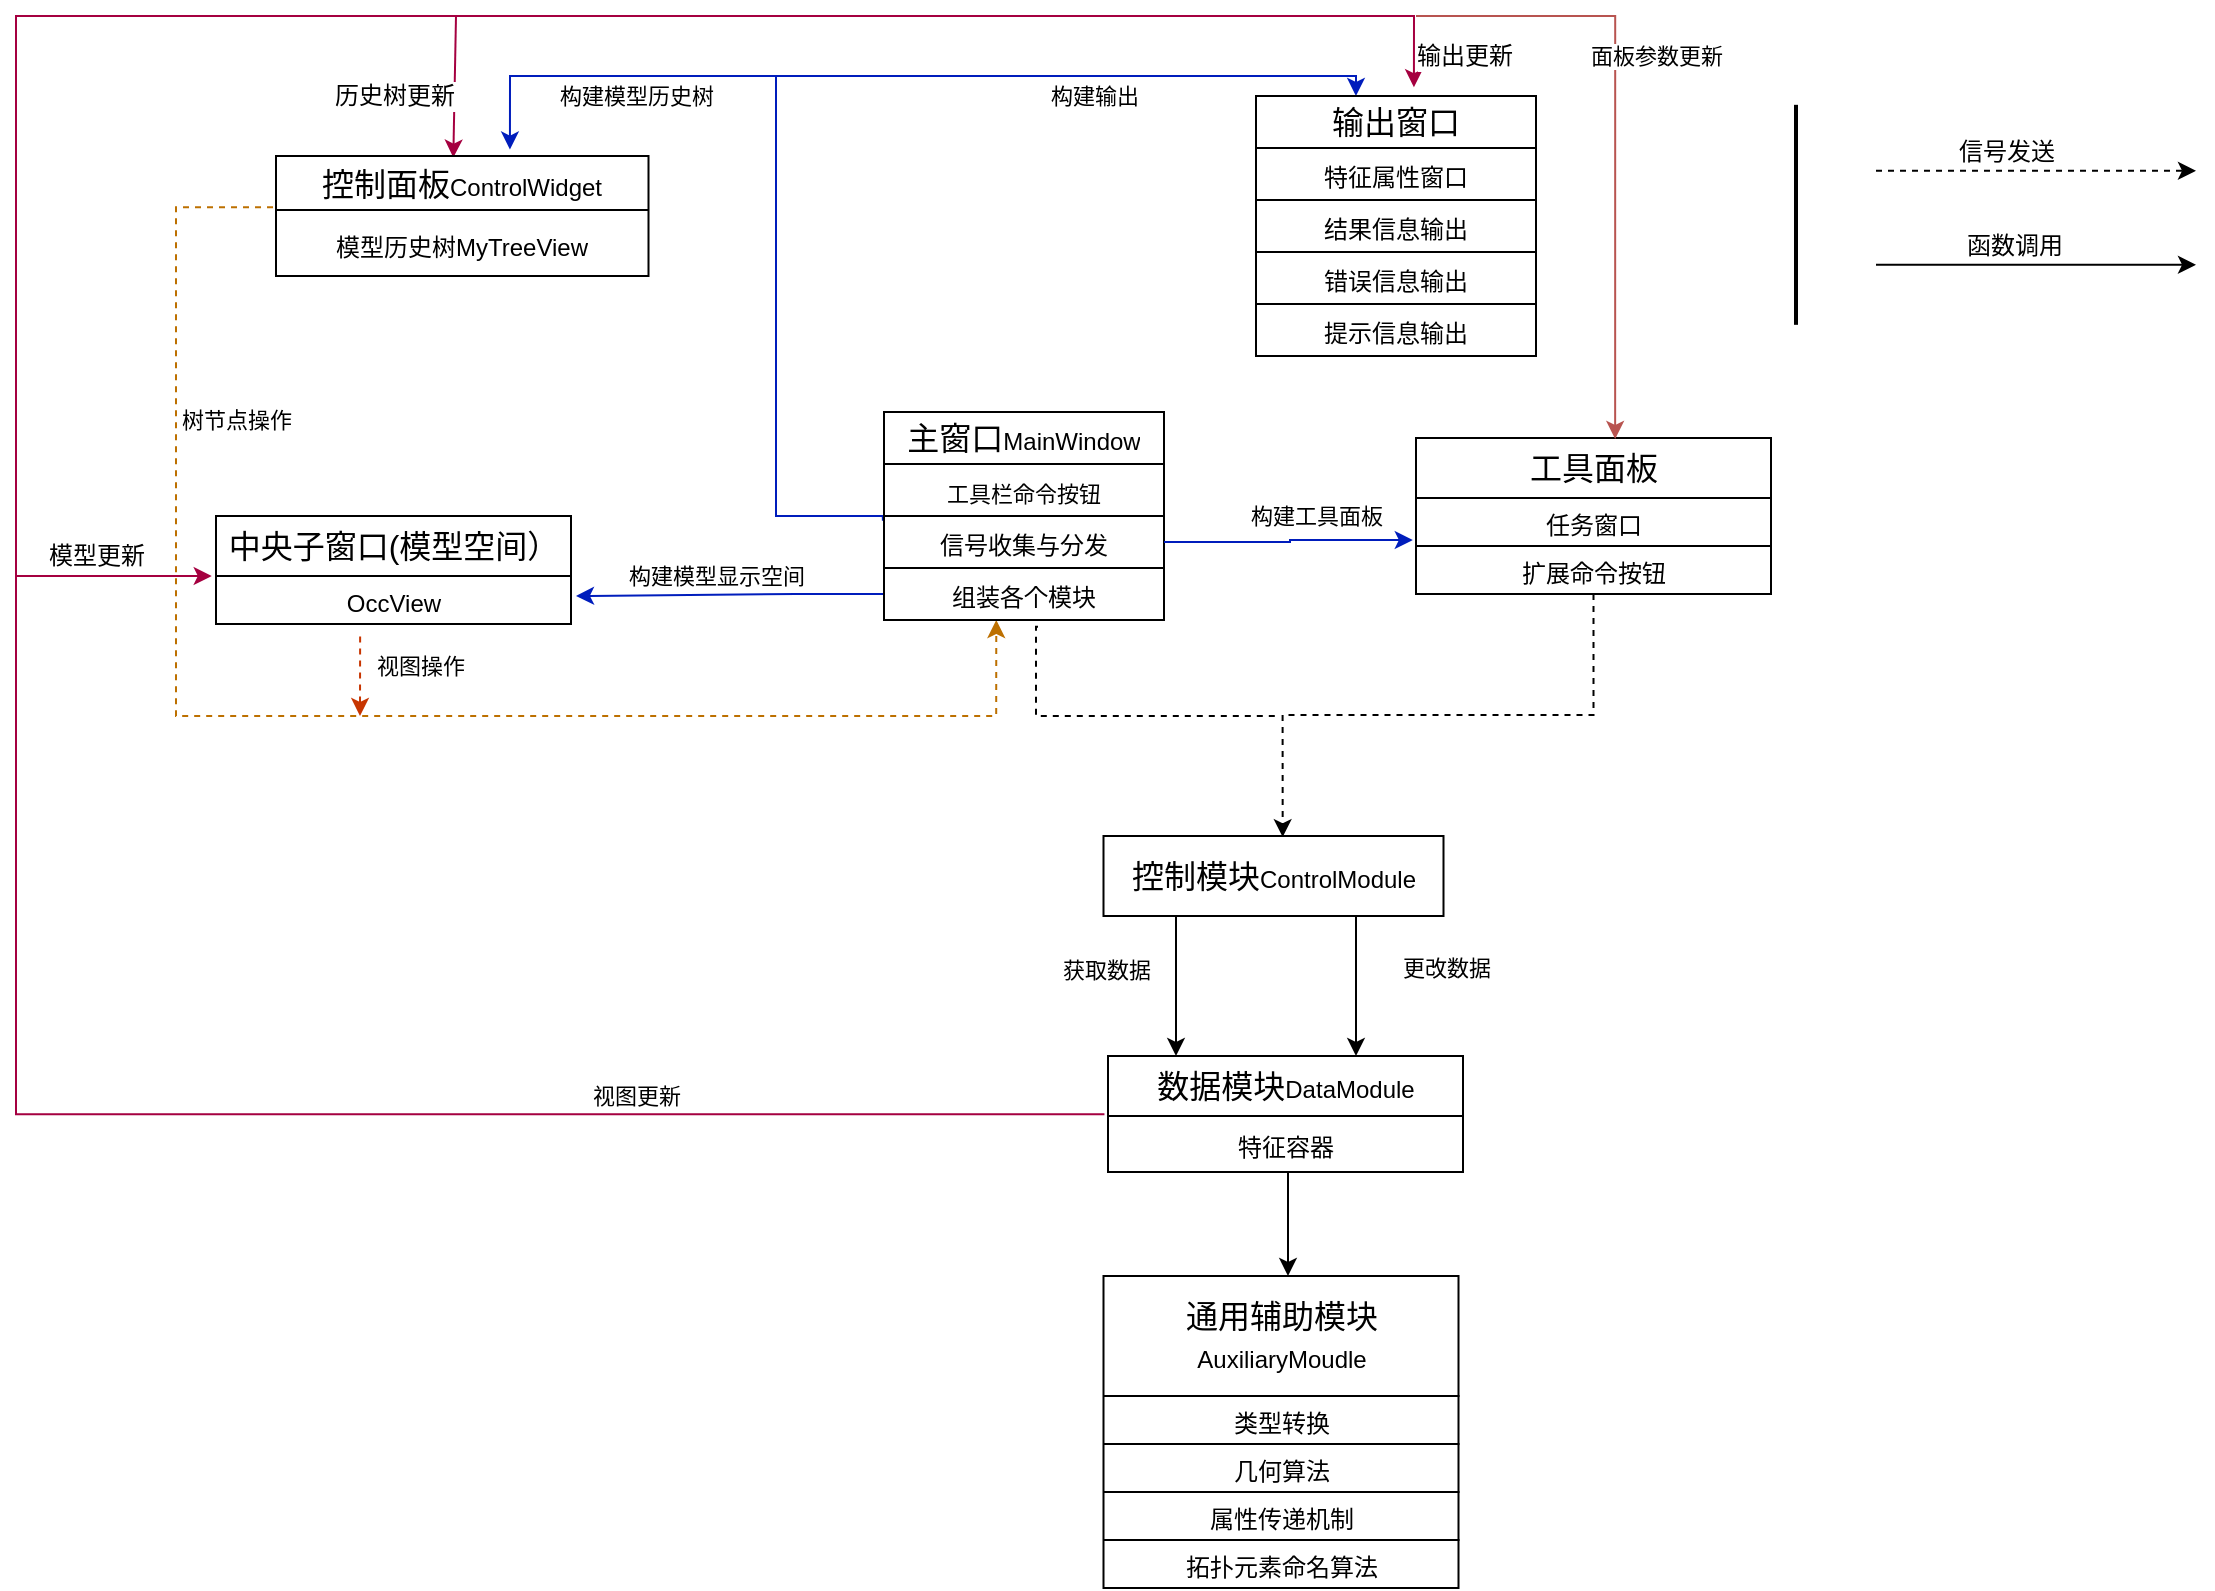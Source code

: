 <mxfile version="21.1.1" type="github">
  <diagram name="第 1 页" id="aQRErRjROVQGvwNpL8eY">
    <mxGraphModel dx="2670" dy="829" grid="1" gridSize="10" guides="1" tooltips="1" connect="1" arrows="1" fold="1" page="1" pageScale="1" pageWidth="827" pageHeight="1169" math="0" shadow="0">
      <root>
        <mxCell id="0" />
        <mxCell id="1" parent="0" />
        <mxCell id="LtOOXAepI1U3UfiarSmG-1" value="" style="endArrow=classic;html=1;rounded=0;exitX=0;exitY=0.5;exitDx=0;exitDy=0;fillColor=#0050ef;strokeColor=#001DBC;" edge="1" parent="1" source="LtOOXAepI1U3UfiarSmG-36">
          <mxGeometry width="50" height="50" relative="1" as="geometry">
            <mxPoint x="120" y="1340" as="sourcePoint" />
            <mxPoint x="-30" y="1380" as="targetPoint" />
            <Array as="points">
              <mxPoint x="80" y="1379" />
            </Array>
          </mxGeometry>
        </mxCell>
        <mxCell id="LtOOXAepI1U3UfiarSmG-2" value="构建模型显示空间" style="edgeLabel;html=1;align=center;verticalAlign=middle;resizable=0;points=[];" vertex="1" connectable="0" parent="LtOOXAepI1U3UfiarSmG-1">
          <mxGeometry x="-0.086" y="-4" relative="1" as="geometry">
            <mxPoint x="-14" y="-5" as="offset" />
          </mxGeometry>
        </mxCell>
        <mxCell id="LtOOXAepI1U3UfiarSmG-3" value="" style="endArrow=classic;html=1;rounded=0;entryX=0.628;entryY=-0.119;entryDx=0;entryDy=0;entryPerimeter=0;edgeStyle=orthogonalEdgeStyle;exitX=-0.004;exitY=0.092;exitDx=0;exitDy=0;exitPerimeter=0;fillColor=#0050ef;strokeColor=#001DBC;" edge="1" parent="1" source="LtOOXAepI1U3UfiarSmG-34" target="LtOOXAepI1U3UfiarSmG-63">
          <mxGeometry width="50" height="50" relative="1" as="geometry">
            <mxPoint x="50" y="1340" as="sourcePoint" />
            <mxPoint x="-57.755" y="1130.63" as="targetPoint" />
            <Array as="points">
              <mxPoint x="123" y="1340" />
              <mxPoint x="70" y="1340" />
              <mxPoint x="70" y="1120" />
              <mxPoint x="-63" y="1120" />
            </Array>
          </mxGeometry>
        </mxCell>
        <mxCell id="LtOOXAepI1U3UfiarSmG-4" value="构建模型历史树" style="edgeLabel;html=1;align=center;verticalAlign=middle;resizable=0;points=[];" vertex="1" connectable="0" parent="LtOOXAepI1U3UfiarSmG-3">
          <mxGeometry x="0.555" y="-3" relative="1" as="geometry">
            <mxPoint y="13" as="offset" />
          </mxGeometry>
        </mxCell>
        <mxCell id="LtOOXAepI1U3UfiarSmG-5" value="" style="endArrow=classic;html=1;rounded=0;edgeStyle=orthogonalEdgeStyle;entryX=0.357;entryY=0;entryDx=0;entryDy=0;entryPerimeter=0;fillColor=#0050ef;strokeColor=#001DBC;" edge="1" parent="1" target="LtOOXAepI1U3UfiarSmG-19">
          <mxGeometry width="50" height="50" relative="1" as="geometry">
            <mxPoint x="70" y="1120" as="sourcePoint" />
            <mxPoint x="360" y="1190" as="targetPoint" />
            <Array as="points">
              <mxPoint x="360" y="1120" />
            </Array>
          </mxGeometry>
        </mxCell>
        <mxCell id="LtOOXAepI1U3UfiarSmG-6" value="构建输出" style="edgeLabel;html=1;align=center;verticalAlign=middle;resizable=0;points=[];" vertex="1" connectable="0" parent="LtOOXAepI1U3UfiarSmG-5">
          <mxGeometry x="0.023" y="5" relative="1" as="geometry">
            <mxPoint x="5" y="15" as="offset" />
          </mxGeometry>
        </mxCell>
        <mxCell id="LtOOXAepI1U3UfiarSmG-7" value="" style="endArrow=classic;html=1;rounded=0;edgeStyle=orthogonalEdgeStyle;dashed=1;entryX=0.401;entryY=1;entryDx=0;entryDy=0;entryPerimeter=0;exitX=-0.008;exitY=-0.042;exitDx=0;exitDy=0;exitPerimeter=0;fillColor=#f0a30a;strokeColor=#BD7000;" edge="1" parent="1" source="LtOOXAepI1U3UfiarSmG-65" target="LtOOXAepI1U3UfiarSmG-36">
          <mxGeometry width="50" height="50" relative="1" as="geometry">
            <mxPoint x="-147.5" y="1180" as="sourcePoint" />
            <mxPoint x="180" y="1370" as="targetPoint" />
            <Array as="points">
              <mxPoint x="-230" y="1186" />
              <mxPoint x="-230" y="1440" />
              <mxPoint x="180" y="1440" />
            </Array>
          </mxGeometry>
        </mxCell>
        <mxCell id="LtOOXAepI1U3UfiarSmG-8" value="树节点操作" style="edgeLabel;html=1;align=center;verticalAlign=middle;resizable=0;points=[];" vertex="1" connectable="0" parent="LtOOXAepI1U3UfiarSmG-7">
          <mxGeometry x="-0.556" y="1" relative="1" as="geometry">
            <mxPoint x="29" y="-14" as="offset" />
          </mxGeometry>
        </mxCell>
        <mxCell id="LtOOXAepI1U3UfiarSmG-9" value="" style="endArrow=classic;html=1;rounded=0;exitX=0.406;exitY=1.262;exitDx=0;exitDy=0;dashed=1;exitPerimeter=0;fillColor=#fa6800;strokeColor=#C73500;" edge="1" parent="1" source="LtOOXAepI1U3UfiarSmG-60">
          <mxGeometry width="50" height="50" relative="1" as="geometry">
            <mxPoint x="-115" y="1370" as="sourcePoint" />
            <mxPoint x="-138" y="1440" as="targetPoint" />
            <Array as="points" />
          </mxGeometry>
        </mxCell>
        <mxCell id="LtOOXAepI1U3UfiarSmG-10" value="视图操作" style="edgeLabel;html=1;align=center;verticalAlign=middle;resizable=0;points=[];" vertex="1" connectable="0" parent="LtOOXAepI1U3UfiarSmG-9">
          <mxGeometry x="-0.28" relative="1" as="geometry">
            <mxPoint x="30" as="offset" />
          </mxGeometry>
        </mxCell>
        <mxCell id="LtOOXAepI1U3UfiarSmG-11" value="" style="endArrow=classic;html=1;rounded=0;edgeStyle=orthogonalEdgeStyle;entryX=0.564;entryY=-0.169;entryDx=0;entryDy=0;entryPerimeter=0;exitX=-0.01;exitY=-0.031;exitDx=0;exitDy=0;exitPerimeter=0;fillColor=#d80073;strokeColor=#A50040;" edge="1" parent="1" source="LtOOXAepI1U3UfiarSmG-71" target="LtOOXAepI1U3UfiarSmG-19">
          <mxGeometry width="50" height="50" relative="1" as="geometry">
            <mxPoint x="50" y="1649" as="sourcePoint" />
            <mxPoint x="390" y="1180" as="targetPoint" />
            <Array as="points">
              <mxPoint x="-310" y="1639" />
              <mxPoint x="-310" y="1090" />
              <mxPoint x="389" y="1090" />
            </Array>
          </mxGeometry>
        </mxCell>
        <mxCell id="LtOOXAepI1U3UfiarSmG-12" value="视图更新" style="edgeLabel;html=1;align=center;verticalAlign=middle;resizable=0;points=[];" vertex="1" connectable="0" parent="LtOOXAepI1U3UfiarSmG-11">
          <mxGeometry x="-0.7" y="-4" relative="1" as="geometry">
            <mxPoint x="40" y="-5" as="offset" />
          </mxGeometry>
        </mxCell>
        <mxCell id="LtOOXAepI1U3UfiarSmG-13" value="输出更新" style="edgeLabel;html=1;align=center;verticalAlign=middle;resizable=0;points=[];fontSize=12;" vertex="1" connectable="0" parent="LtOOXAepI1U3UfiarSmG-11">
          <mxGeometry x="0.89" y="-3" relative="1" as="geometry">
            <mxPoint x="90" y="17" as="offset" />
          </mxGeometry>
        </mxCell>
        <mxCell id="LtOOXAepI1U3UfiarSmG-14" value="" style="endArrow=classic;html=1;rounded=0;entryX=-0.012;entryY=0;entryDx=0;entryDy=0;entryPerimeter=0;fillColor=#d80073;strokeColor=#A50040;" edge="1" parent="1" target="LtOOXAepI1U3UfiarSmG-60">
          <mxGeometry width="50" height="50" relative="1" as="geometry">
            <mxPoint x="-310" y="1370" as="sourcePoint" />
            <mxPoint x="-175" y="1340" as="targetPoint" />
          </mxGeometry>
        </mxCell>
        <mxCell id="LtOOXAepI1U3UfiarSmG-15" value="模型更新" style="edgeLabel;html=1;align=center;verticalAlign=middle;resizable=0;points=[];fontSize=12;" vertex="1" connectable="0" parent="LtOOXAepI1U3UfiarSmG-14">
          <mxGeometry x="-0.456" y="1" relative="1" as="geometry">
            <mxPoint x="13" y="-9" as="offset" />
          </mxGeometry>
        </mxCell>
        <mxCell id="LtOOXAepI1U3UfiarSmG-16" value="" style="endArrow=classic;html=1;rounded=0;entryX=0.476;entryY=0.03;entryDx=0;entryDy=0;entryPerimeter=0;fillColor=#d80073;strokeColor=#A50040;" edge="1" parent="1" target="LtOOXAepI1U3UfiarSmG-63">
          <mxGeometry width="50" height="50" relative="1" as="geometry">
            <mxPoint x="-90" y="1090" as="sourcePoint" />
            <mxPoint x="-90.15" y="1131.44" as="targetPoint" />
          </mxGeometry>
        </mxCell>
        <mxCell id="LtOOXAepI1U3UfiarSmG-17" value="历史树更新" style="edgeLabel;html=1;align=center;verticalAlign=middle;resizable=0;points=[];fontSize=12;" vertex="1" connectable="0" parent="LtOOXAepI1U3UfiarSmG-16">
          <mxGeometry x="-0.298" y="-2" relative="1" as="geometry">
            <mxPoint x="-29" y="15" as="offset" />
          </mxGeometry>
        </mxCell>
        <mxCell id="LtOOXAepI1U3UfiarSmG-18" value="" style="shape=table;startSize=0;container=1;collapsible=0;childLayout=tableLayout;fontSize=16;" vertex="1" parent="1">
          <mxGeometry x="310" y="1130" width="140" height="130" as="geometry" />
        </mxCell>
        <mxCell id="LtOOXAepI1U3UfiarSmG-19" value="" style="shape=tableRow;horizontal=0;startSize=0;swimlaneHead=0;swimlaneBody=0;strokeColor=inherit;top=0;left=0;bottom=0;right=0;collapsible=0;dropTarget=0;fillColor=none;points=[[0,0.5],[1,0.5]];portConstraint=eastwest;fontSize=16;" vertex="1" parent="LtOOXAepI1U3UfiarSmG-18">
          <mxGeometry width="140" height="26" as="geometry" />
        </mxCell>
        <mxCell id="LtOOXAepI1U3UfiarSmG-20" value="&lt;font style=&quot;font-size: 16px;&quot;&gt;输出窗口&lt;/font&gt;" style="shape=partialRectangle;html=1;whiteSpace=wrap;connectable=0;strokeColor=inherit;overflow=hidden;fillColor=none;top=0;left=0;bottom=0;right=0;pointerEvents=1;fontSize=16;" vertex="1" parent="LtOOXAepI1U3UfiarSmG-19">
          <mxGeometry width="140" height="26" as="geometry">
            <mxRectangle width="140" height="26" as="alternateBounds" />
          </mxGeometry>
        </mxCell>
        <mxCell id="LtOOXAepI1U3UfiarSmG-21" value="" style="shape=tableRow;horizontal=0;startSize=0;swimlaneHead=0;swimlaneBody=0;strokeColor=inherit;top=0;left=0;bottom=0;right=0;collapsible=0;dropTarget=0;fillColor=none;points=[[0,0.5],[1,0.5]];portConstraint=eastwest;fontSize=16;" vertex="1" parent="LtOOXAepI1U3UfiarSmG-18">
          <mxGeometry y="26" width="140" height="26" as="geometry" />
        </mxCell>
        <mxCell id="LtOOXAepI1U3UfiarSmG-22" value="&lt;font style=&quot;font-size: 12px;&quot;&gt;特征属性窗口&lt;/font&gt;" style="shape=partialRectangle;html=1;whiteSpace=wrap;connectable=0;strokeColor=inherit;overflow=hidden;fillColor=none;top=0;left=0;bottom=0;right=0;pointerEvents=1;fontSize=16;" vertex="1" parent="LtOOXAepI1U3UfiarSmG-21">
          <mxGeometry width="140" height="26" as="geometry">
            <mxRectangle width="140" height="26" as="alternateBounds" />
          </mxGeometry>
        </mxCell>
        <mxCell id="LtOOXAepI1U3UfiarSmG-23" value="" style="shape=tableRow;horizontal=0;startSize=0;swimlaneHead=0;swimlaneBody=0;strokeColor=inherit;top=0;left=0;bottom=0;right=0;collapsible=0;dropTarget=0;fillColor=none;points=[[0,0.5],[1,0.5]];portConstraint=eastwest;fontSize=16;" vertex="1" parent="LtOOXAepI1U3UfiarSmG-18">
          <mxGeometry y="52" width="140" height="26" as="geometry" />
        </mxCell>
        <mxCell id="LtOOXAepI1U3UfiarSmG-24" value="&lt;font style=&quot;font-size: 12px;&quot;&gt;结果信息输出&lt;/font&gt;" style="shape=partialRectangle;html=1;whiteSpace=wrap;connectable=0;strokeColor=inherit;overflow=hidden;fillColor=none;top=0;left=0;bottom=0;right=0;pointerEvents=1;fontSize=16;" vertex="1" parent="LtOOXAepI1U3UfiarSmG-23">
          <mxGeometry width="140" height="26" as="geometry">
            <mxRectangle width="140" height="26" as="alternateBounds" />
          </mxGeometry>
        </mxCell>
        <mxCell id="LtOOXAepI1U3UfiarSmG-25" style="shape=tableRow;horizontal=0;startSize=0;swimlaneHead=0;swimlaneBody=0;strokeColor=inherit;top=0;left=0;bottom=0;right=0;collapsible=0;dropTarget=0;fillColor=none;points=[[0,0.5],[1,0.5]];portConstraint=eastwest;fontSize=16;" vertex="1" parent="LtOOXAepI1U3UfiarSmG-18">
          <mxGeometry y="78" width="140" height="26" as="geometry" />
        </mxCell>
        <mxCell id="LtOOXAepI1U3UfiarSmG-26" value="&lt;font style=&quot;font-size: 12px;&quot;&gt;错误信息输出&lt;/font&gt;" style="shape=partialRectangle;html=1;whiteSpace=wrap;connectable=0;strokeColor=inherit;overflow=hidden;fillColor=none;top=0;left=0;bottom=0;right=0;pointerEvents=1;fontSize=16;" vertex="1" parent="LtOOXAepI1U3UfiarSmG-25">
          <mxGeometry width="140" height="26" as="geometry">
            <mxRectangle width="140" height="26" as="alternateBounds" />
          </mxGeometry>
        </mxCell>
        <mxCell id="LtOOXAepI1U3UfiarSmG-27" style="shape=tableRow;horizontal=0;startSize=0;swimlaneHead=0;swimlaneBody=0;strokeColor=inherit;top=0;left=0;bottom=0;right=0;collapsible=0;dropTarget=0;fillColor=none;points=[[0,0.5],[1,0.5]];portConstraint=eastwest;fontSize=16;" vertex="1" parent="LtOOXAepI1U3UfiarSmG-18">
          <mxGeometry y="104" width="140" height="26" as="geometry" />
        </mxCell>
        <mxCell id="LtOOXAepI1U3UfiarSmG-28" value="&lt;font style=&quot;font-size: 12px;&quot;&gt;提示信息输出&lt;/font&gt;" style="shape=partialRectangle;html=1;whiteSpace=wrap;connectable=0;strokeColor=inherit;overflow=hidden;fillColor=none;top=0;left=0;bottom=0;right=0;pointerEvents=1;fontSize=16;" vertex="1" parent="LtOOXAepI1U3UfiarSmG-27">
          <mxGeometry width="140" height="26" as="geometry">
            <mxRectangle width="140" height="26" as="alternateBounds" />
          </mxGeometry>
        </mxCell>
        <mxCell id="LtOOXAepI1U3UfiarSmG-29" value="" style="shape=table;startSize=0;container=1;collapsible=0;childLayout=tableLayout;fontSize=16;" vertex="1" parent="1">
          <mxGeometry x="124" y="1288" width="140" height="104" as="geometry" />
        </mxCell>
        <mxCell id="LtOOXAepI1U3UfiarSmG-30" value="" style="shape=tableRow;horizontal=0;startSize=0;swimlaneHead=0;swimlaneBody=0;strokeColor=inherit;top=0;left=0;bottom=0;right=0;collapsible=0;dropTarget=0;fillColor=none;points=[[0,0.5],[1,0.5]];portConstraint=eastwest;fontSize=16;" vertex="1" parent="LtOOXAepI1U3UfiarSmG-29">
          <mxGeometry width="140" height="26" as="geometry" />
        </mxCell>
        <mxCell id="LtOOXAepI1U3UfiarSmG-31" value="主窗口&lt;font style=&quot;font-size: 12px;&quot;&gt;MainWindow&lt;/font&gt;" style="shape=partialRectangle;html=1;whiteSpace=wrap;connectable=0;strokeColor=inherit;overflow=hidden;fillColor=none;top=0;left=0;bottom=0;right=0;pointerEvents=1;fontSize=16;" vertex="1" parent="LtOOXAepI1U3UfiarSmG-30">
          <mxGeometry width="140" height="26" as="geometry">
            <mxRectangle width="140" height="26" as="alternateBounds" />
          </mxGeometry>
        </mxCell>
        <mxCell id="LtOOXAepI1U3UfiarSmG-32" value="" style="shape=tableRow;horizontal=0;startSize=0;swimlaneHead=0;swimlaneBody=0;strokeColor=inherit;top=0;left=0;bottom=0;right=0;collapsible=0;dropTarget=0;fillColor=none;points=[[0,0.5],[1,0.5]];portConstraint=eastwest;fontSize=16;" vertex="1" parent="LtOOXAepI1U3UfiarSmG-29">
          <mxGeometry y="26" width="140" height="26" as="geometry" />
        </mxCell>
        <mxCell id="LtOOXAepI1U3UfiarSmG-33" value="&lt;font style=&quot;font-size: 11px;&quot;&gt;工具栏命令按钮&lt;/font&gt;" style="shape=partialRectangle;html=1;whiteSpace=wrap;connectable=0;strokeColor=inherit;overflow=hidden;fillColor=none;top=0;left=0;bottom=0;right=0;pointerEvents=1;fontSize=16;" vertex="1" parent="LtOOXAepI1U3UfiarSmG-32">
          <mxGeometry width="140" height="26" as="geometry">
            <mxRectangle width="140" height="26" as="alternateBounds" />
          </mxGeometry>
        </mxCell>
        <mxCell id="LtOOXAepI1U3UfiarSmG-34" value="" style="shape=tableRow;horizontal=0;startSize=0;swimlaneHead=0;swimlaneBody=0;strokeColor=inherit;top=0;left=0;bottom=0;right=0;collapsible=0;dropTarget=0;fillColor=none;points=[[0,0.5],[1,0.5]];portConstraint=eastwest;fontSize=16;" vertex="1" parent="LtOOXAepI1U3UfiarSmG-29">
          <mxGeometry y="52" width="140" height="26" as="geometry" />
        </mxCell>
        <mxCell id="LtOOXAepI1U3UfiarSmG-35" value="&lt;font style=&quot;font-size: 12px;&quot;&gt;信号收集与分发&lt;/font&gt;" style="shape=partialRectangle;html=1;whiteSpace=wrap;connectable=0;strokeColor=inherit;overflow=hidden;fillColor=none;top=0;left=0;bottom=0;right=0;pointerEvents=1;fontSize=16;" vertex="1" parent="LtOOXAepI1U3UfiarSmG-34">
          <mxGeometry width="140" height="26" as="geometry">
            <mxRectangle width="140" height="26" as="alternateBounds" />
          </mxGeometry>
        </mxCell>
        <mxCell id="LtOOXAepI1U3UfiarSmG-36" style="shape=tableRow;horizontal=0;startSize=0;swimlaneHead=0;swimlaneBody=0;strokeColor=inherit;top=0;left=0;bottom=0;right=0;collapsible=0;dropTarget=0;fillColor=none;points=[[0,0.5],[1,0.5]];portConstraint=eastwest;fontSize=16;" vertex="1" parent="LtOOXAepI1U3UfiarSmG-29">
          <mxGeometry y="78" width="140" height="26" as="geometry" />
        </mxCell>
        <mxCell id="LtOOXAepI1U3UfiarSmG-37" value="&lt;font style=&quot;font-size: 12px;&quot;&gt;组装各个模块&lt;/font&gt;" style="shape=partialRectangle;html=1;whiteSpace=wrap;connectable=0;strokeColor=inherit;overflow=hidden;fillColor=none;top=0;left=0;bottom=0;right=0;pointerEvents=1;fontSize=16;" vertex="1" parent="LtOOXAepI1U3UfiarSmG-36">
          <mxGeometry width="140" height="26" as="geometry">
            <mxRectangle width="140" height="26" as="alternateBounds" />
          </mxGeometry>
        </mxCell>
        <mxCell id="LtOOXAepI1U3UfiarSmG-38" value="" style="shape=table;startSize=0;container=1;collapsible=0;childLayout=tableLayout;fontSize=16;" vertex="1" parent="1">
          <mxGeometry x="233.75" y="1720" width="177.5" height="156" as="geometry" />
        </mxCell>
        <mxCell id="LtOOXAepI1U3UfiarSmG-39" value="" style="shape=tableRow;horizontal=0;startSize=0;swimlaneHead=0;swimlaneBody=0;strokeColor=inherit;top=0;left=0;bottom=0;right=0;collapsible=0;dropTarget=0;fillColor=none;points=[[0,0.5],[1,0.5]];portConstraint=eastwest;fontSize=16;" vertex="1" parent="LtOOXAepI1U3UfiarSmG-38">
          <mxGeometry width="177.5" height="60" as="geometry" />
        </mxCell>
        <mxCell id="LtOOXAepI1U3UfiarSmG-40" value="通用辅助模块&lt;br style=&quot;border-color: var(--border-color); font-size: 12px;&quot;&gt;&lt;span style=&quot;font-size: 12px;&quot;&gt;AuxiliaryMoudle&lt;/span&gt;" style="shape=partialRectangle;html=1;whiteSpace=wrap;connectable=0;strokeColor=inherit;overflow=hidden;fillColor=none;top=0;left=0;bottom=0;right=0;pointerEvents=1;fontSize=16;" vertex="1" parent="LtOOXAepI1U3UfiarSmG-39">
          <mxGeometry width="178" height="60" as="geometry">
            <mxRectangle width="178" height="60" as="alternateBounds" />
          </mxGeometry>
        </mxCell>
        <mxCell id="LtOOXAepI1U3UfiarSmG-41" value="" style="shape=tableRow;horizontal=0;startSize=0;swimlaneHead=0;swimlaneBody=0;strokeColor=inherit;top=0;left=0;bottom=0;right=0;collapsible=0;dropTarget=0;fillColor=none;points=[[0,0.5],[1,0.5]];portConstraint=eastwest;fontSize=16;" vertex="1" parent="LtOOXAepI1U3UfiarSmG-38">
          <mxGeometry y="60" width="177.5" height="24" as="geometry" />
        </mxCell>
        <mxCell id="LtOOXAepI1U3UfiarSmG-42" value="&lt;font style=&quot;font-size: 12px;&quot;&gt;类型转换&lt;/font&gt;" style="shape=partialRectangle;html=1;whiteSpace=wrap;connectable=0;strokeColor=inherit;overflow=hidden;fillColor=none;top=0;left=0;bottom=0;right=0;pointerEvents=1;fontSize=16;" vertex="1" parent="LtOOXAepI1U3UfiarSmG-41">
          <mxGeometry width="178" height="24" as="geometry">
            <mxRectangle width="178" height="24" as="alternateBounds" />
          </mxGeometry>
        </mxCell>
        <mxCell id="LtOOXAepI1U3UfiarSmG-43" value="" style="shape=tableRow;horizontal=0;startSize=0;swimlaneHead=0;swimlaneBody=0;strokeColor=inherit;top=0;left=0;bottom=0;right=0;collapsible=0;dropTarget=0;fillColor=none;points=[[0,0.5],[1,0.5]];portConstraint=eastwest;fontSize=16;" vertex="1" parent="LtOOXAepI1U3UfiarSmG-38">
          <mxGeometry y="84" width="177.5" height="24" as="geometry" />
        </mxCell>
        <mxCell id="LtOOXAepI1U3UfiarSmG-44" value="&lt;font style=&quot;font-size: 12px;&quot;&gt;几何算法&lt;/font&gt;" style="shape=partialRectangle;html=1;whiteSpace=wrap;connectable=0;strokeColor=inherit;overflow=hidden;fillColor=none;top=0;left=0;bottom=0;right=0;pointerEvents=1;fontSize=16;" vertex="1" parent="LtOOXAepI1U3UfiarSmG-43">
          <mxGeometry width="178" height="24" as="geometry">
            <mxRectangle width="178" height="24" as="alternateBounds" />
          </mxGeometry>
        </mxCell>
        <mxCell id="LtOOXAepI1U3UfiarSmG-45" style="shape=tableRow;horizontal=0;startSize=0;swimlaneHead=0;swimlaneBody=0;strokeColor=inherit;top=0;left=0;bottom=0;right=0;collapsible=0;dropTarget=0;fillColor=none;points=[[0,0.5],[1,0.5]];portConstraint=eastwest;fontSize=16;" vertex="1" parent="LtOOXAepI1U3UfiarSmG-38">
          <mxGeometry y="108" width="177.5" height="24" as="geometry" />
        </mxCell>
        <mxCell id="LtOOXAepI1U3UfiarSmG-46" value="&lt;font style=&quot;font-size: 12px;&quot;&gt;属性传递机制&lt;/font&gt;" style="shape=partialRectangle;html=1;whiteSpace=wrap;connectable=0;strokeColor=inherit;overflow=hidden;fillColor=none;top=0;left=0;bottom=0;right=0;pointerEvents=1;fontSize=16;" vertex="1" parent="LtOOXAepI1U3UfiarSmG-45">
          <mxGeometry width="178" height="24" as="geometry">
            <mxRectangle width="178" height="24" as="alternateBounds" />
          </mxGeometry>
        </mxCell>
        <mxCell id="LtOOXAepI1U3UfiarSmG-47" style="shape=tableRow;horizontal=0;startSize=0;swimlaneHead=0;swimlaneBody=0;strokeColor=inherit;top=0;left=0;bottom=0;right=0;collapsible=0;dropTarget=0;fillColor=none;points=[[0,0.5],[1,0.5]];portConstraint=eastwest;fontSize=16;" vertex="1" parent="LtOOXAepI1U3UfiarSmG-38">
          <mxGeometry y="132" width="177.5" height="24" as="geometry" />
        </mxCell>
        <mxCell id="LtOOXAepI1U3UfiarSmG-48" value="&lt;font style=&quot;font-size: 12px;&quot;&gt;拓扑元素命名算法&lt;/font&gt;" style="shape=partialRectangle;html=1;whiteSpace=wrap;connectable=0;strokeColor=inherit;overflow=hidden;fillColor=none;top=0;left=0;bottom=0;right=0;pointerEvents=1;fontSize=16;" vertex="1" parent="LtOOXAepI1U3UfiarSmG-47">
          <mxGeometry width="178" height="24" as="geometry">
            <mxRectangle width="178" height="24" as="alternateBounds" />
          </mxGeometry>
        </mxCell>
        <mxCell id="LtOOXAepI1U3UfiarSmG-49" style="edgeStyle=orthogonalEdgeStyle;rounded=0;orthogonalLoop=1;jettySize=auto;html=1;entryX=0.527;entryY=0.014;entryDx=0;entryDy=0;entryPerimeter=0;dashed=1;" edge="1" parent="1" source="LtOOXAepI1U3UfiarSmG-50" target="LtOOXAepI1U3UfiarSmG-76">
          <mxGeometry relative="1" as="geometry" />
        </mxCell>
        <mxCell id="LtOOXAepI1U3UfiarSmG-50" value="" style="shape=table;startSize=0;container=1;collapsible=0;childLayout=tableLayout;fontSize=16;" vertex="1" parent="1">
          <mxGeometry x="390" y="1301" width="177.5" height="78" as="geometry" />
        </mxCell>
        <mxCell id="LtOOXAepI1U3UfiarSmG-51" value="" style="shape=tableRow;horizontal=0;startSize=0;swimlaneHead=0;swimlaneBody=0;strokeColor=inherit;top=0;left=0;bottom=0;right=0;collapsible=0;dropTarget=0;fillColor=none;points=[[0,0.5],[1,0.5]];portConstraint=eastwest;fontSize=16;" vertex="1" parent="LtOOXAepI1U3UfiarSmG-50">
          <mxGeometry width="177.5" height="30" as="geometry" />
        </mxCell>
        <mxCell id="LtOOXAepI1U3UfiarSmG-52" value="工具面板" style="shape=partialRectangle;html=1;whiteSpace=wrap;connectable=0;strokeColor=inherit;overflow=hidden;fillColor=none;top=0;left=0;bottom=0;right=0;pointerEvents=1;fontSize=16;" vertex="1" parent="LtOOXAepI1U3UfiarSmG-51">
          <mxGeometry width="178" height="30" as="geometry">
            <mxRectangle width="178" height="30" as="alternateBounds" />
          </mxGeometry>
        </mxCell>
        <mxCell id="LtOOXAepI1U3UfiarSmG-53" value="" style="shape=tableRow;horizontal=0;startSize=0;swimlaneHead=0;swimlaneBody=0;strokeColor=inherit;top=0;left=0;bottom=0;right=0;collapsible=0;dropTarget=0;fillColor=none;points=[[0,0.5],[1,0.5]];portConstraint=eastwest;fontSize=16;" vertex="1" parent="LtOOXAepI1U3UfiarSmG-50">
          <mxGeometry y="30" width="177.5" height="24" as="geometry" />
        </mxCell>
        <mxCell id="LtOOXAepI1U3UfiarSmG-54" value="&lt;font style=&quot;font-size: 12px;&quot;&gt;任务窗口&lt;/font&gt;" style="shape=partialRectangle;html=1;whiteSpace=wrap;connectable=0;strokeColor=inherit;overflow=hidden;fillColor=none;top=0;left=0;bottom=0;right=0;pointerEvents=1;fontSize=16;" vertex="1" parent="LtOOXAepI1U3UfiarSmG-53">
          <mxGeometry width="178" height="24" as="geometry">
            <mxRectangle width="178" height="24" as="alternateBounds" />
          </mxGeometry>
        </mxCell>
        <mxCell id="LtOOXAepI1U3UfiarSmG-55" style="shape=tableRow;horizontal=0;startSize=0;swimlaneHead=0;swimlaneBody=0;strokeColor=inherit;top=0;left=0;bottom=0;right=0;collapsible=0;dropTarget=0;fillColor=none;points=[[0,0.5],[1,0.5]];portConstraint=eastwest;fontSize=16;" vertex="1" parent="LtOOXAepI1U3UfiarSmG-50">
          <mxGeometry y="54" width="177.5" height="24" as="geometry" />
        </mxCell>
        <mxCell id="LtOOXAepI1U3UfiarSmG-56" value="&lt;font style=&quot;font-size: 12px;&quot;&gt;扩展命令按钮&lt;/font&gt;" style="shape=partialRectangle;html=1;whiteSpace=wrap;connectable=0;strokeColor=inherit;overflow=hidden;fillColor=none;top=0;left=0;bottom=0;right=0;pointerEvents=1;fontSize=16;" vertex="1" parent="LtOOXAepI1U3UfiarSmG-55">
          <mxGeometry width="178" height="24" as="geometry">
            <mxRectangle width="178" height="24" as="alternateBounds" />
          </mxGeometry>
        </mxCell>
        <mxCell id="LtOOXAepI1U3UfiarSmG-57" value="" style="shape=table;startSize=0;container=1;collapsible=0;childLayout=tableLayout;fontSize=16;" vertex="1" parent="1">
          <mxGeometry x="-210" y="1340" width="177.5" height="54" as="geometry" />
        </mxCell>
        <mxCell id="LtOOXAepI1U3UfiarSmG-58" value="" style="shape=tableRow;horizontal=0;startSize=0;swimlaneHead=0;swimlaneBody=0;strokeColor=inherit;top=0;left=0;bottom=0;right=0;collapsible=0;dropTarget=0;fillColor=none;points=[[0,0.5],[1,0.5]];portConstraint=eastwest;fontSize=16;" vertex="1" parent="LtOOXAepI1U3UfiarSmG-57">
          <mxGeometry width="177.5" height="30" as="geometry" />
        </mxCell>
        <mxCell id="LtOOXAepI1U3UfiarSmG-59" value="中央子窗口(模型空间）" style="shape=partialRectangle;html=1;whiteSpace=wrap;connectable=0;strokeColor=inherit;overflow=hidden;fillColor=none;top=0;left=0;bottom=0;right=0;pointerEvents=1;fontSize=16;" vertex="1" parent="LtOOXAepI1U3UfiarSmG-58">
          <mxGeometry width="178" height="30" as="geometry">
            <mxRectangle width="178" height="30" as="alternateBounds" />
          </mxGeometry>
        </mxCell>
        <mxCell id="LtOOXAepI1U3UfiarSmG-60" value="" style="shape=tableRow;horizontal=0;startSize=0;swimlaneHead=0;swimlaneBody=0;strokeColor=inherit;top=0;left=0;bottom=0;right=0;collapsible=0;dropTarget=0;fillColor=none;points=[[0,0.5],[1,0.5]];portConstraint=eastwest;fontSize=16;" vertex="1" parent="LtOOXAepI1U3UfiarSmG-57">
          <mxGeometry y="30" width="177.5" height="24" as="geometry" />
        </mxCell>
        <mxCell id="LtOOXAepI1U3UfiarSmG-61" value="&lt;font style=&quot;font-size: 12px;&quot;&gt;OccView&lt;/font&gt;" style="shape=partialRectangle;html=1;whiteSpace=wrap;connectable=0;strokeColor=inherit;overflow=hidden;fillColor=none;top=0;left=0;bottom=0;right=0;pointerEvents=1;fontSize=16;" vertex="1" parent="LtOOXAepI1U3UfiarSmG-60">
          <mxGeometry width="178" height="24" as="geometry">
            <mxRectangle width="178" height="24" as="alternateBounds" />
          </mxGeometry>
        </mxCell>
        <mxCell id="LtOOXAepI1U3UfiarSmG-62" value="" style="shape=table;startSize=0;container=1;collapsible=0;childLayout=tableLayout;fontSize=16;" vertex="1" parent="1">
          <mxGeometry x="-180" y="1160" width="186.25" height="60" as="geometry" />
        </mxCell>
        <mxCell id="LtOOXAepI1U3UfiarSmG-63" value="" style="shape=tableRow;horizontal=0;startSize=0;swimlaneHead=0;swimlaneBody=0;strokeColor=inherit;top=0;left=0;bottom=0;right=0;collapsible=0;dropTarget=0;fillColor=none;points=[[0,0.5],[1,0.5]];portConstraint=eastwest;fontSize=16;" vertex="1" parent="LtOOXAepI1U3UfiarSmG-62">
          <mxGeometry width="186.25" height="27" as="geometry" />
        </mxCell>
        <mxCell id="LtOOXAepI1U3UfiarSmG-64" value="控制面板&lt;span style=&quot;font-size: 12px;&quot;&gt;ControlWidget&lt;/span&gt;" style="shape=partialRectangle;html=1;whiteSpace=wrap;connectable=0;strokeColor=inherit;overflow=hidden;fillColor=none;top=0;left=0;bottom=0;right=0;pointerEvents=1;fontSize=16;" vertex="1" parent="LtOOXAepI1U3UfiarSmG-63">
          <mxGeometry width="186" height="27" as="geometry">
            <mxRectangle width="186" height="27" as="alternateBounds" />
          </mxGeometry>
        </mxCell>
        <mxCell id="LtOOXAepI1U3UfiarSmG-65" value="" style="shape=tableRow;horizontal=0;startSize=0;swimlaneHead=0;swimlaneBody=0;strokeColor=inherit;top=0;left=0;bottom=0;right=0;collapsible=0;dropTarget=0;fillColor=none;points=[[0,0.5],[1,0.5]];portConstraint=eastwest;fontSize=16;" vertex="1" parent="LtOOXAepI1U3UfiarSmG-62">
          <mxGeometry y="27" width="186.25" height="33" as="geometry" />
        </mxCell>
        <mxCell id="LtOOXAepI1U3UfiarSmG-66" value="&lt;font style=&quot;font-size: 12px;&quot;&gt;模型历史树MyTreeView&lt;/font&gt;" style="shape=partialRectangle;html=1;whiteSpace=wrap;connectable=0;strokeColor=inherit;overflow=hidden;fillColor=none;top=0;left=0;bottom=0;right=0;pointerEvents=1;fontSize=16;" vertex="1" parent="LtOOXAepI1U3UfiarSmG-65">
          <mxGeometry width="186" height="33" as="geometry">
            <mxRectangle width="186" height="33" as="alternateBounds" />
          </mxGeometry>
        </mxCell>
        <mxCell id="LtOOXAepI1U3UfiarSmG-67" style="edgeStyle=orthogonalEdgeStyle;rounded=0;orthogonalLoop=1;jettySize=auto;html=1;" edge="1" parent="1" source="LtOOXAepI1U3UfiarSmG-68">
          <mxGeometry relative="1" as="geometry">
            <mxPoint x="326" y="1720" as="targetPoint" />
            <Array as="points">
              <mxPoint x="326" y="1690" />
              <mxPoint x="326" y="1690" />
            </Array>
          </mxGeometry>
        </mxCell>
        <mxCell id="LtOOXAepI1U3UfiarSmG-68" value="" style="shape=table;startSize=0;container=1;collapsible=0;childLayout=tableLayout;fontSize=16;" vertex="1" parent="1">
          <mxGeometry x="236" y="1610" width="177.5" height="58" as="geometry" />
        </mxCell>
        <mxCell id="LtOOXAepI1U3UfiarSmG-69" value="" style="shape=tableRow;horizontal=0;startSize=0;swimlaneHead=0;swimlaneBody=0;strokeColor=inherit;top=0;left=0;bottom=0;right=0;collapsible=0;dropTarget=0;fillColor=none;points=[[0,0.5],[1,0.5]];portConstraint=eastwest;fontSize=16;" vertex="1" parent="LtOOXAepI1U3UfiarSmG-68">
          <mxGeometry width="177.5" height="30" as="geometry" />
        </mxCell>
        <mxCell id="LtOOXAepI1U3UfiarSmG-70" value="数据模块&lt;span style=&quot;font-size: 12px;&quot;&gt;DataModule&lt;/span&gt;" style="shape=partialRectangle;html=1;whiteSpace=wrap;connectable=0;strokeColor=inherit;overflow=hidden;fillColor=none;top=0;left=0;bottom=0;right=0;pointerEvents=1;fontSize=16;" vertex="1" parent="LtOOXAepI1U3UfiarSmG-69">
          <mxGeometry width="178" height="30" as="geometry">
            <mxRectangle width="178" height="30" as="alternateBounds" />
          </mxGeometry>
        </mxCell>
        <mxCell id="LtOOXAepI1U3UfiarSmG-71" value="" style="shape=tableRow;horizontal=0;startSize=0;swimlaneHead=0;swimlaneBody=0;strokeColor=inherit;top=0;left=0;bottom=0;right=0;collapsible=0;dropTarget=0;fillColor=none;points=[[0,0.5],[1,0.5]];portConstraint=eastwest;fontSize=16;" vertex="1" parent="LtOOXAepI1U3UfiarSmG-68">
          <mxGeometry y="30" width="177.5" height="28" as="geometry" />
        </mxCell>
        <mxCell id="LtOOXAepI1U3UfiarSmG-72" value="&lt;font style=&quot;font-size: 12px;&quot;&gt;特征容器&lt;/font&gt;" style="shape=partialRectangle;html=1;whiteSpace=wrap;connectable=0;strokeColor=inherit;overflow=hidden;fillColor=none;top=0;left=0;bottom=0;right=0;pointerEvents=1;fontSize=16;" vertex="1" parent="LtOOXAepI1U3UfiarSmG-71">
          <mxGeometry width="178" height="28" as="geometry">
            <mxRectangle width="178" height="28" as="alternateBounds" />
          </mxGeometry>
        </mxCell>
        <mxCell id="LtOOXAepI1U3UfiarSmG-73" value="获取数据" style="edgeStyle=orthogonalEdgeStyle;rounded=0;orthogonalLoop=1;jettySize=auto;html=1;" edge="1" parent="1" source="LtOOXAepI1U3UfiarSmG-75" target="LtOOXAepI1U3UfiarSmG-69">
          <mxGeometry x="-0.25" y="-35" relative="1" as="geometry">
            <Array as="points">
              <mxPoint x="270" y="1570" />
              <mxPoint x="270" y="1570" />
            </Array>
            <mxPoint as="offset" />
          </mxGeometry>
        </mxCell>
        <mxCell id="LtOOXAepI1U3UfiarSmG-74" value="更改数据" style="edgeStyle=orthogonalEdgeStyle;rounded=0;orthogonalLoop=1;jettySize=auto;html=1;" edge="1" parent="1" source="LtOOXAepI1U3UfiarSmG-75">
          <mxGeometry x="-0.253" y="45" relative="1" as="geometry">
            <mxPoint x="360" y="1610" as="targetPoint" />
            <Array as="points">
              <mxPoint x="360" y="1609" />
            </Array>
            <mxPoint as="offset" />
          </mxGeometry>
        </mxCell>
        <mxCell id="LtOOXAepI1U3UfiarSmG-75" value="" style="shape=table;startSize=0;container=1;collapsible=0;childLayout=tableLayout;fontSize=16;" vertex="1" parent="1">
          <mxGeometry x="233.75" y="1500" width="170" height="40" as="geometry" />
        </mxCell>
        <mxCell id="LtOOXAepI1U3UfiarSmG-76" value="" style="shape=tableRow;horizontal=0;startSize=0;swimlaneHead=0;swimlaneBody=0;strokeColor=inherit;top=0;left=0;bottom=0;right=0;collapsible=0;dropTarget=0;fillColor=none;points=[[0,0.5],[1,0.5]];portConstraint=eastwest;fontSize=16;" vertex="1" parent="LtOOXAepI1U3UfiarSmG-75">
          <mxGeometry width="170" height="40" as="geometry" />
        </mxCell>
        <mxCell id="LtOOXAepI1U3UfiarSmG-77" value="控制模块&lt;span style=&quot;font-size: 12px;&quot;&gt;ControlModule&lt;/span&gt;" style="shape=partialRectangle;html=1;whiteSpace=wrap;connectable=0;strokeColor=inherit;overflow=hidden;fillColor=none;top=0;left=0;bottom=0;right=0;pointerEvents=1;fontSize=16;" vertex="1" parent="LtOOXAepI1U3UfiarSmG-76">
          <mxGeometry width="170" height="40" as="geometry">
            <mxRectangle width="170" height="40" as="alternateBounds" />
          </mxGeometry>
        </mxCell>
        <mxCell id="LtOOXAepI1U3UfiarSmG-78" value="构建工具面板" style="edgeStyle=orthogonalEdgeStyle;rounded=0;orthogonalLoop=1;jettySize=auto;html=1;entryX=-0.009;entryY=-0.125;entryDx=0;entryDy=0;entryPerimeter=0;fillColor=#0050ef;strokeColor=#001DBC;" edge="1" parent="1" source="LtOOXAepI1U3UfiarSmG-34" target="LtOOXAepI1U3UfiarSmG-55">
          <mxGeometry x="0.228" y="12" relative="1" as="geometry">
            <mxPoint as="offset" />
          </mxGeometry>
        </mxCell>
        <mxCell id="LtOOXAepI1U3UfiarSmG-79" value="" style="endArrow=none;html=1;rounded=0;edgeStyle=orthogonalEdgeStyle;dashed=1;exitX=0.55;exitY=1.132;exitDx=0;exitDy=0;exitPerimeter=0;" edge="1" parent="1" source="LtOOXAepI1U3UfiarSmG-36">
          <mxGeometry width="50" height="50" relative="1" as="geometry">
            <mxPoint x="200" y="1400" as="sourcePoint" />
            <mxPoint x="320" y="1440" as="targetPoint" />
            <Array as="points">
              <mxPoint x="200" y="1440" />
            </Array>
          </mxGeometry>
        </mxCell>
        <mxCell id="LtOOXAepI1U3UfiarSmG-80" value="" style="endArrow=classic;html=1;rounded=0;fontSize=12;dashed=1;" edge="1" parent="1">
          <mxGeometry width="50" height="50" relative="1" as="geometry">
            <mxPoint x="620" y="1167.41" as="sourcePoint" />
            <mxPoint x="780" y="1167.41" as="targetPoint" />
          </mxGeometry>
        </mxCell>
        <mxCell id="LtOOXAepI1U3UfiarSmG-81" value="信号发送" style="edgeLabel;html=1;align=center;verticalAlign=middle;resizable=0;points=[];fontSize=12;" vertex="1" connectable="0" parent="LtOOXAepI1U3UfiarSmG-80">
          <mxGeometry x="-0.205" y="4" relative="1" as="geometry">
            <mxPoint x="1" y="-6" as="offset" />
          </mxGeometry>
        </mxCell>
        <mxCell id="LtOOXAepI1U3UfiarSmG-82" value="" style="endArrow=classic;html=1;rounded=0;fontSize=12;" edge="1" parent="1">
          <mxGeometry width="50" height="50" relative="1" as="geometry">
            <mxPoint x="620" y="1214.41" as="sourcePoint" />
            <mxPoint x="780" y="1214.41" as="targetPoint" />
          </mxGeometry>
        </mxCell>
        <mxCell id="LtOOXAepI1U3UfiarSmG-83" value="函数调用" style="edgeLabel;html=1;align=center;verticalAlign=middle;resizable=0;points=[];fontSize=12;" vertex="1" connectable="0" parent="LtOOXAepI1U3UfiarSmG-82">
          <mxGeometry x="-0.223" y="3" relative="1" as="geometry">
            <mxPoint x="7" y="-7" as="offset" />
          </mxGeometry>
        </mxCell>
        <mxCell id="LtOOXAepI1U3UfiarSmG-84" value="" style="endArrow=none;html=1;strokeWidth=2;rounded=0;fontSize=12;" edge="1" parent="1">
          <mxGeometry width="50" height="50" relative="1" as="geometry">
            <mxPoint x="580" y="1244.41" as="sourcePoint" />
            <mxPoint x="580" y="1134.41" as="targetPoint" />
          </mxGeometry>
        </mxCell>
        <mxCell id="LtOOXAepI1U3UfiarSmG-85" value="面板参数更新" style="endArrow=classic;html=1;rounded=0;fillColor=#f8cecc;strokeColor=#b85450;edgeStyle=orthogonalEdgeStyle;entryX=0.561;entryY=0.016;entryDx=0;entryDy=0;entryPerimeter=0;" edge="1" parent="1" target="LtOOXAepI1U3UfiarSmG-51">
          <mxGeometry x="-0.231" y="20" width="50" height="50" relative="1" as="geometry">
            <mxPoint x="390" y="1090" as="sourcePoint" />
            <mxPoint x="620" y="1160" as="targetPoint" />
            <Array as="points">
              <mxPoint x="490" y="1090" />
            </Array>
            <mxPoint as="offset" />
          </mxGeometry>
        </mxCell>
      </root>
    </mxGraphModel>
  </diagram>
</mxfile>
